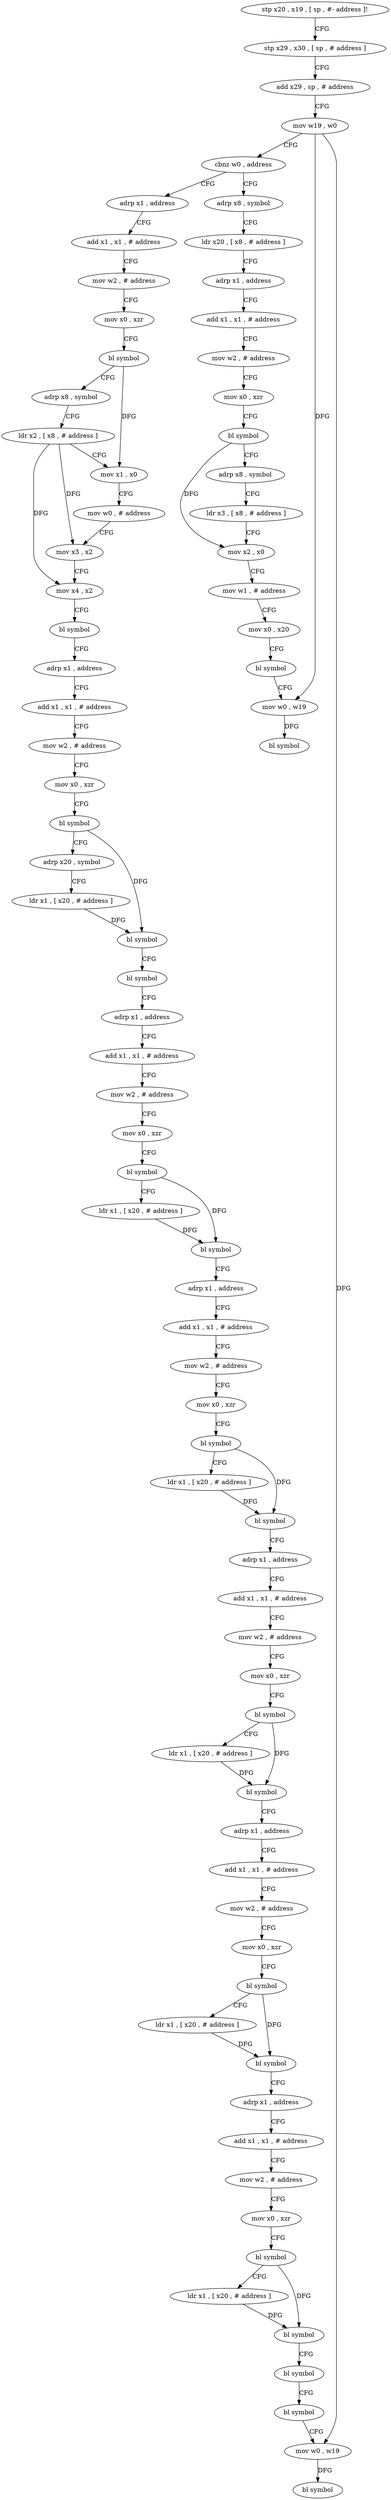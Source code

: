 digraph "func" {
"4204876" [label = "stp x20 , x19 , [ sp , #- address ]!" ]
"4204880" [label = "stp x29 , x30 , [ sp , # address ]" ]
"4204884" [label = "add x29 , sp , # address" ]
"4204888" [label = "mov w19 , w0" ]
"4204892" [label = "cbnz w0 , address" ]
"4205136" [label = "adrp x8 , symbol" ]
"4204896" [label = "adrp x1 , address" ]
"4205140" [label = "ldr x20 , [ x8 , # address ]" ]
"4205144" [label = "adrp x1 , address" ]
"4205148" [label = "add x1 , x1 , # address" ]
"4205152" [label = "mov w2 , # address" ]
"4205156" [label = "mov x0 , xzr" ]
"4205160" [label = "bl symbol" ]
"4205164" [label = "adrp x8 , symbol" ]
"4205168" [label = "ldr x3 , [ x8 , # address ]" ]
"4205172" [label = "mov x2 , x0" ]
"4205176" [label = "mov w1 , # address" ]
"4205180" [label = "mov x0 , x20" ]
"4205184" [label = "bl symbol" ]
"4205188" [label = "mov w0 , w19" ]
"4205192" [label = "bl symbol" ]
"4204900" [label = "add x1 , x1 , # address" ]
"4204904" [label = "mov w2 , # address" ]
"4204908" [label = "mov x0 , xzr" ]
"4204912" [label = "bl symbol" ]
"4204916" [label = "adrp x8 , symbol" ]
"4204920" [label = "ldr x2 , [ x8 , # address ]" ]
"4204924" [label = "mov x1 , x0" ]
"4204928" [label = "mov w0 , # address" ]
"4204932" [label = "mov x3 , x2" ]
"4204936" [label = "mov x4 , x2" ]
"4204940" [label = "bl symbol" ]
"4204944" [label = "adrp x1 , address" ]
"4204948" [label = "add x1 , x1 , # address" ]
"4204952" [label = "mov w2 , # address" ]
"4204956" [label = "mov x0 , xzr" ]
"4204960" [label = "bl symbol" ]
"4204964" [label = "adrp x20 , symbol" ]
"4204968" [label = "ldr x1 , [ x20 , # address ]" ]
"4204972" [label = "bl symbol" ]
"4204976" [label = "bl symbol" ]
"4204980" [label = "adrp x1 , address" ]
"4204984" [label = "add x1 , x1 , # address" ]
"4204988" [label = "mov w2 , # address" ]
"4204992" [label = "mov x0 , xzr" ]
"4204996" [label = "bl symbol" ]
"4205000" [label = "ldr x1 , [ x20 , # address ]" ]
"4205004" [label = "bl symbol" ]
"4205008" [label = "adrp x1 , address" ]
"4205012" [label = "add x1 , x1 , # address" ]
"4205016" [label = "mov w2 , # address" ]
"4205020" [label = "mov x0 , xzr" ]
"4205024" [label = "bl symbol" ]
"4205028" [label = "ldr x1 , [ x20 , # address ]" ]
"4205032" [label = "bl symbol" ]
"4205036" [label = "adrp x1 , address" ]
"4205040" [label = "add x1 , x1 , # address" ]
"4205044" [label = "mov w2 , # address" ]
"4205048" [label = "mov x0 , xzr" ]
"4205052" [label = "bl symbol" ]
"4205056" [label = "ldr x1 , [ x20 , # address ]" ]
"4205060" [label = "bl symbol" ]
"4205064" [label = "adrp x1 , address" ]
"4205068" [label = "add x1 , x1 , # address" ]
"4205072" [label = "mov w2 , # address" ]
"4205076" [label = "mov x0 , xzr" ]
"4205080" [label = "bl symbol" ]
"4205084" [label = "ldr x1 , [ x20 , # address ]" ]
"4205088" [label = "bl symbol" ]
"4205092" [label = "adrp x1 , address" ]
"4205096" [label = "add x1 , x1 , # address" ]
"4205100" [label = "mov w2 , # address" ]
"4205104" [label = "mov x0 , xzr" ]
"4205108" [label = "bl symbol" ]
"4205112" [label = "ldr x1 , [ x20 , # address ]" ]
"4205116" [label = "bl symbol" ]
"4205120" [label = "bl symbol" ]
"4205124" [label = "bl symbol" ]
"4205128" [label = "mov w0 , w19" ]
"4205132" [label = "bl symbol" ]
"4204876" -> "4204880" [ label = "CFG" ]
"4204880" -> "4204884" [ label = "CFG" ]
"4204884" -> "4204888" [ label = "CFG" ]
"4204888" -> "4204892" [ label = "CFG" ]
"4204888" -> "4205188" [ label = "DFG" ]
"4204888" -> "4205128" [ label = "DFG" ]
"4204892" -> "4205136" [ label = "CFG" ]
"4204892" -> "4204896" [ label = "CFG" ]
"4205136" -> "4205140" [ label = "CFG" ]
"4204896" -> "4204900" [ label = "CFG" ]
"4205140" -> "4205144" [ label = "CFG" ]
"4205144" -> "4205148" [ label = "CFG" ]
"4205148" -> "4205152" [ label = "CFG" ]
"4205152" -> "4205156" [ label = "CFG" ]
"4205156" -> "4205160" [ label = "CFG" ]
"4205160" -> "4205164" [ label = "CFG" ]
"4205160" -> "4205172" [ label = "DFG" ]
"4205164" -> "4205168" [ label = "CFG" ]
"4205168" -> "4205172" [ label = "CFG" ]
"4205172" -> "4205176" [ label = "CFG" ]
"4205176" -> "4205180" [ label = "CFG" ]
"4205180" -> "4205184" [ label = "CFG" ]
"4205184" -> "4205188" [ label = "CFG" ]
"4205188" -> "4205192" [ label = "DFG" ]
"4204900" -> "4204904" [ label = "CFG" ]
"4204904" -> "4204908" [ label = "CFG" ]
"4204908" -> "4204912" [ label = "CFG" ]
"4204912" -> "4204916" [ label = "CFG" ]
"4204912" -> "4204924" [ label = "DFG" ]
"4204916" -> "4204920" [ label = "CFG" ]
"4204920" -> "4204924" [ label = "CFG" ]
"4204920" -> "4204932" [ label = "DFG" ]
"4204920" -> "4204936" [ label = "DFG" ]
"4204924" -> "4204928" [ label = "CFG" ]
"4204928" -> "4204932" [ label = "CFG" ]
"4204932" -> "4204936" [ label = "CFG" ]
"4204936" -> "4204940" [ label = "CFG" ]
"4204940" -> "4204944" [ label = "CFG" ]
"4204944" -> "4204948" [ label = "CFG" ]
"4204948" -> "4204952" [ label = "CFG" ]
"4204952" -> "4204956" [ label = "CFG" ]
"4204956" -> "4204960" [ label = "CFG" ]
"4204960" -> "4204964" [ label = "CFG" ]
"4204960" -> "4204972" [ label = "DFG" ]
"4204964" -> "4204968" [ label = "CFG" ]
"4204968" -> "4204972" [ label = "DFG" ]
"4204972" -> "4204976" [ label = "CFG" ]
"4204976" -> "4204980" [ label = "CFG" ]
"4204980" -> "4204984" [ label = "CFG" ]
"4204984" -> "4204988" [ label = "CFG" ]
"4204988" -> "4204992" [ label = "CFG" ]
"4204992" -> "4204996" [ label = "CFG" ]
"4204996" -> "4205000" [ label = "CFG" ]
"4204996" -> "4205004" [ label = "DFG" ]
"4205000" -> "4205004" [ label = "DFG" ]
"4205004" -> "4205008" [ label = "CFG" ]
"4205008" -> "4205012" [ label = "CFG" ]
"4205012" -> "4205016" [ label = "CFG" ]
"4205016" -> "4205020" [ label = "CFG" ]
"4205020" -> "4205024" [ label = "CFG" ]
"4205024" -> "4205028" [ label = "CFG" ]
"4205024" -> "4205032" [ label = "DFG" ]
"4205028" -> "4205032" [ label = "DFG" ]
"4205032" -> "4205036" [ label = "CFG" ]
"4205036" -> "4205040" [ label = "CFG" ]
"4205040" -> "4205044" [ label = "CFG" ]
"4205044" -> "4205048" [ label = "CFG" ]
"4205048" -> "4205052" [ label = "CFG" ]
"4205052" -> "4205056" [ label = "CFG" ]
"4205052" -> "4205060" [ label = "DFG" ]
"4205056" -> "4205060" [ label = "DFG" ]
"4205060" -> "4205064" [ label = "CFG" ]
"4205064" -> "4205068" [ label = "CFG" ]
"4205068" -> "4205072" [ label = "CFG" ]
"4205072" -> "4205076" [ label = "CFG" ]
"4205076" -> "4205080" [ label = "CFG" ]
"4205080" -> "4205084" [ label = "CFG" ]
"4205080" -> "4205088" [ label = "DFG" ]
"4205084" -> "4205088" [ label = "DFG" ]
"4205088" -> "4205092" [ label = "CFG" ]
"4205092" -> "4205096" [ label = "CFG" ]
"4205096" -> "4205100" [ label = "CFG" ]
"4205100" -> "4205104" [ label = "CFG" ]
"4205104" -> "4205108" [ label = "CFG" ]
"4205108" -> "4205112" [ label = "CFG" ]
"4205108" -> "4205116" [ label = "DFG" ]
"4205112" -> "4205116" [ label = "DFG" ]
"4205116" -> "4205120" [ label = "CFG" ]
"4205120" -> "4205124" [ label = "CFG" ]
"4205124" -> "4205128" [ label = "CFG" ]
"4205128" -> "4205132" [ label = "DFG" ]
}
